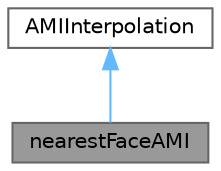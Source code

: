 digraph "nearestFaceAMI"
{
 // LATEX_PDF_SIZE
  bgcolor="transparent";
  edge [fontname=Helvetica,fontsize=10,labelfontname=Helvetica,labelfontsize=10];
  node [fontname=Helvetica,fontsize=10,shape=box,height=0.2,width=0.4];
  Node1 [id="Node000001",label="nearestFaceAMI",height=0.2,width=0.4,color="gray40", fillcolor="grey60", style="filled", fontcolor="black",tooltip="Nearest-face Arbitrary Mesh Interface (AMI) method."];
  Node2 -> Node1 [id="edge1_Node000001_Node000002",dir="back",color="steelblue1",style="solid",tooltip=" "];
  Node2 [id="Node000002",label="AMIInterpolation",height=0.2,width=0.4,color="gray40", fillcolor="white", style="filled",URL="$classFoam_1_1AMIInterpolation.html",tooltip="Interpolation class dealing with transfer of data between two primitive patches with an arbitrary mes..."];
}
